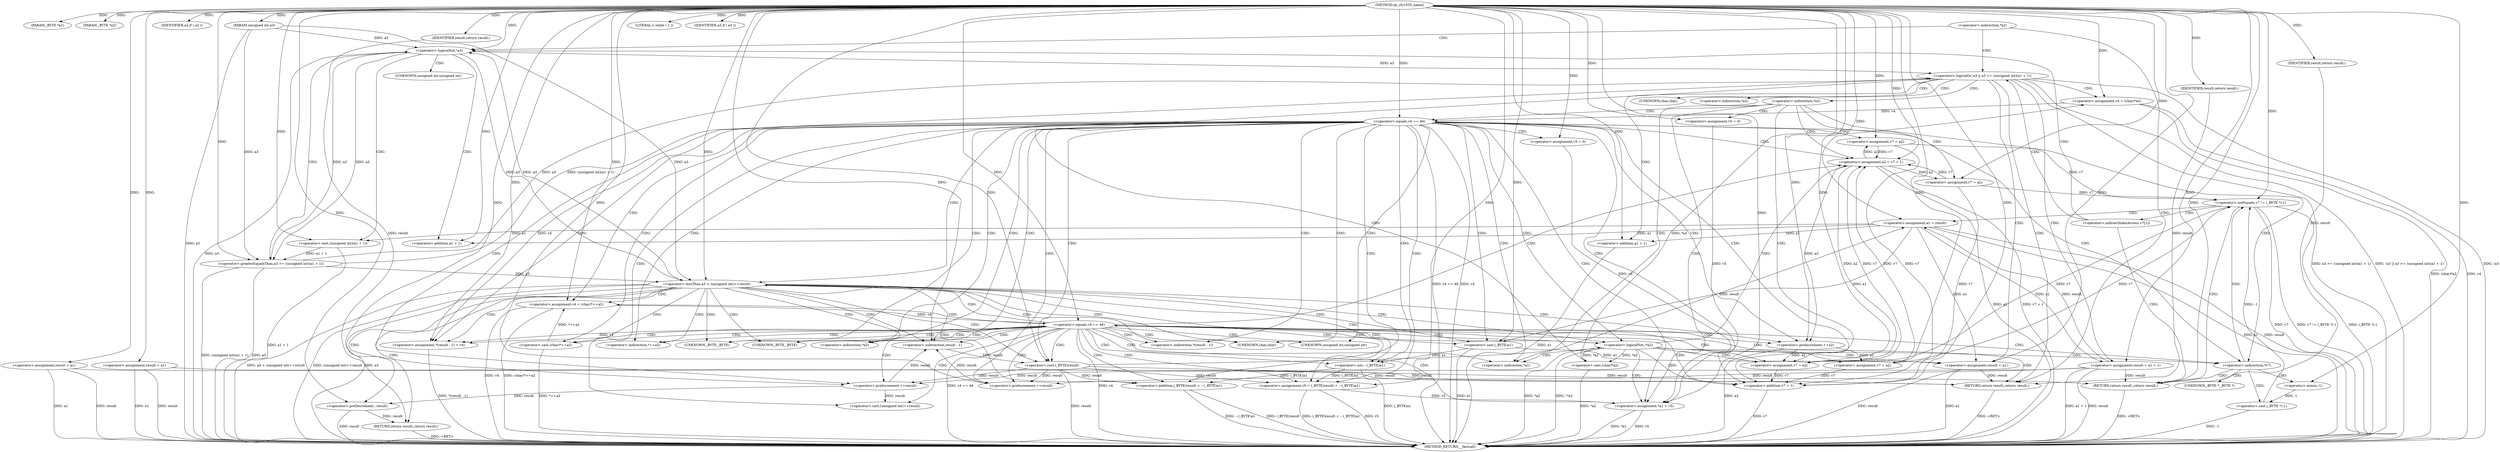digraph do_rfc1035_name {  
"1000105" [label = "(METHOD,do_rfc1035_name)" ]
"1000274" [label = "(METHOD_RETURN,__fastcall)" ]
"1000106" [label = "(PARAM,_BYTE *a1)" ]
"1000107" [label = "(PARAM,_BYTE *a2)" ]
"1000108" [label = "(PARAM,unsigned int a3)" ]
"1000114" [label = "(<operator>.assignment,result = a1)" ]
"1000118" [label = "(IDENTIFIER,a2,if ( a2 ))" ]
"1000120" [label = "(<operator>.assignment,result = a1)" ]
"1000128" [label = "(<operator>.logicalOr,!a3 || a3 >= (unsigned int)(a1 + 1))" ]
"1000129" [label = "(<operator>.logicalNot,!a3)" ]
"1000131" [label = "(<operator>.greaterEqualsThan,a3 >= (unsigned int)(a1 + 1))" ]
"1000133" [label = "(<operator>.cast,(unsigned int)(a1 + 1))" ]
"1000135" [label = "(<operator>.addition,a1 + 1)" ]
"1000139" [label = "(<operator>.assignment,v4 = (char)*a2)" ]
"1000141" [label = "(<operator>.cast,(char)*a2)" ]
"1000145" [label = "(<operator>.assignment,result = a1 + 1)" ]
"1000147" [label = "(<operator>.addition,a1 + 1)" ]
"1000155" [label = "(<operator>.equals,v4 == 46)" ]
"1000159" [label = "(<operator>.assignment,v7 = a2)" ]
"1000162" [label = "(<operator>.assignment,v5 = 0)" ]
"1000168" [label = "(LITERAL,1,while ( 1 ))" ]
"1000171" [label = "(IDENTIFIER,a3,if ( a3 ))" ]
"1000174" [label = "(<operator>.lessThan,a3 < (unsigned int)++result)" ]
"1000176" [label = "(<operator>.cast,(unsigned int)++result)" ]
"1000178" [label = "(<operator>.preIncrement,++result)" ]
"1000181" [label = "(<operator>.preDecrement,--result)" ]
"1000183" [label = "(RETURN,return result;,return result;)" ]
"1000184" [label = "(IDENTIFIER,result,return result;)" ]
"1000187" [label = "(<operator>.preIncrement,++result)" ]
"1000189" [label = "(<operator>.assignment,*(result - 1) = v4)" ]
"1000191" [label = "(<operator>.subtraction,result - 1)" ]
"1000195" [label = "(<operator>.assignment,v4 = (char)*++a2)" ]
"1000197" [label = "(<operator>.cast,(char)*++a2)" ]
"1000200" [label = "(<operator>.preIncrement,++a2)" ]
"1000202" [label = "(<operator>.assignment,v5 = (_BYTE)result + ~(_BYTE)a1)" ]
"1000204" [label = "(<operator>.addition,(_BYTE)result + ~(_BYTE)a1)" ]
"1000205" [label = "(<operator>.cast,(_BYTE)result)" ]
"1000208" [label = "(<operator>.not,~(_BYTE)a1)" ]
"1000209" [label = "(<operator>.cast,(_BYTE)a1)" ]
"1000213" [label = "(<operator>.logicalNot,!*a2)" ]
"1000218" [label = "(<operator>.equals,v4 == 46)" ]
"1000222" [label = "(<operator>.assignment,v7 = a2)" ]
"1000226" [label = "(<operator>.assignment,v7 = a2)" ]
"1000231" [label = "(<operator>.assignment,v7 = a2)" ]
"1000234" [label = "(<operator>.assignment,v5 = 0)" ]
"1000238" [label = "(<operator>.assignment,*a1 = v5)" ]
"1000242" [label = "(<operator>.assignment,a2 = v7 + 1)" ]
"1000244" [label = "(<operator>.addition,v7 + 1)" ]
"1000252" [label = "(<operator>.notEquals,v7 != (_BYTE *)-1)" ]
"1000254" [label = "(<operator>.cast,(_BYTE *)-1)" ]
"1000256" [label = "(<operator>.minus,-1)" ]
"1000259" [label = "(<operator>.assignment,a1 = result)" ]
"1000267" [label = "(RETURN,return result;,return result;)" ]
"1000268" [label = "(IDENTIFIER,result,return result;)" ]
"1000269" [label = "(<operator>.assignment,result = a1)" ]
"1000272" [label = "(RETURN,return result;,return result;)" ]
"1000273" [label = "(IDENTIFIER,result,return result;)" ]
"1000124" [label = "(<operator>.indirection,*a2)" ]
"1000134" [label = "(UNKNOWN,unsigned int,unsigned int)" ]
"1000142" [label = "(UNKNOWN,char,char)" ]
"1000143" [label = "(<operator>.indirection,*a2)" ]
"1000151" [label = "(<operator>.indirection,*a2)" ]
"1000177" [label = "(UNKNOWN,unsigned int,unsigned int)" ]
"1000190" [label = "(<operator>.indirection,*(result - 1))" ]
"1000198" [label = "(UNKNOWN,char,char)" ]
"1000199" [label = "(<operator>.indirection,*++a2)" ]
"1000206" [label = "(UNKNOWN,_BYTE,_BYTE)" ]
"1000210" [label = "(UNKNOWN,_BYTE,_BYTE)" ]
"1000214" [label = "(<operator>.indirection,*a2)" ]
"1000239" [label = "(<operator>.indirection,*a1)" ]
"1000248" [label = "(<operator>.indirection,*v7)" ]
"1000255" [label = "(UNKNOWN,_BYTE *,_BYTE *)" ]
"1000263" [label = "(<operator>.indirectIndexAccess,v7[1])" ]
  "1000183" -> "1000274"  [ label = "DDG: <RET>"] 
  "1000213" -> "1000274"  [ label = "DDG: *a2"] 
  "1000181" -> "1000274"  [ label = "DDG: result"] 
  "1000128" -> "1000274"  [ label = "DDG: a3 >= (unsigned int)(a1 + 1)"] 
  "1000259" -> "1000274"  [ label = "DDG: a1"] 
  "1000242" -> "1000274"  [ label = "DDG: a2"] 
  "1000218" -> "1000274"  [ label = "DDG: v4 == 46"] 
  "1000141" -> "1000274"  [ label = "DDG: *a2"] 
  "1000204" -> "1000274"  [ label = "DDG: (_BYTE)result"] 
  "1000128" -> "1000274"  [ label = "DDG: !a3 || a3 >= (unsigned int)(a1 + 1)"] 
  "1000197" -> "1000274"  [ label = "DDG: *++a2"] 
  "1000202" -> "1000274"  [ label = "DDG: v5"] 
  "1000238" -> "1000274"  [ label = "DDG: *a1"] 
  "1000242" -> "1000274"  [ label = "DDG: v7 + 1"] 
  "1000174" -> "1000274"  [ label = "DDG: a3 < (unsigned int)++result"] 
  "1000120" -> "1000274"  [ label = "DDG: a1"] 
  "1000213" -> "1000274"  [ label = "DDG: !*a2"] 
  "1000209" -> "1000274"  [ label = "DDG: a1"] 
  "1000120" -> "1000274"  [ label = "DDG: result"] 
  "1000254" -> "1000274"  [ label = "DDG: -1"] 
  "1000129" -> "1000274"  [ label = "DDG: a3"] 
  "1000269" -> "1000274"  [ label = "DDG: result"] 
  "1000238" -> "1000274"  [ label = "DDG: v5"] 
  "1000131" -> "1000274"  [ label = "DDG: (unsigned int)(a1 + 1)"] 
  "1000145" -> "1000274"  [ label = "DDG: a1 + 1"] 
  "1000202" -> "1000274"  [ label = "DDG: (_BYTE)result + ~(_BYTE)a1"] 
  "1000147" -> "1000274"  [ label = "DDG: a1"] 
  "1000252" -> "1000274"  [ label = "DDG: v7"] 
  "1000155" -> "1000274"  [ label = "DDG: v4 == 46"] 
  "1000189" -> "1000274"  [ label = "DDG: *(result - 1)"] 
  "1000114" -> "1000274"  [ label = "DDG: a1"] 
  "1000114" -> "1000274"  [ label = "DDG: result"] 
  "1000269" -> "1000274"  [ label = "DDG: a1"] 
  "1000205" -> "1000274"  [ label = "DDG: result"] 
  "1000259" -> "1000274"  [ label = "DDG: result"] 
  "1000252" -> "1000274"  [ label = "DDG: v7 != (_BYTE *)-1"] 
  "1000208" -> "1000274"  [ label = "DDG: (_BYTE)a1"] 
  "1000204" -> "1000274"  [ label = "DDG: ~(_BYTE)a1"] 
  "1000133" -> "1000274"  [ label = "DDG: a1 + 1"] 
  "1000139" -> "1000274"  [ label = "DDG: (char)*a2"] 
  "1000155" -> "1000274"  [ label = "DDG: v4"] 
  "1000200" -> "1000274"  [ label = "DDG: a2"] 
  "1000174" -> "1000274"  [ label = "DDG: (unsigned int)++result"] 
  "1000195" -> "1000274"  [ label = "DDG: v4"] 
  "1000139" -> "1000274"  [ label = "DDG: v4"] 
  "1000128" -> "1000274"  [ label = "DDG: !a3"] 
  "1000252" -> "1000274"  [ label = "DDG: (_BYTE *)-1"] 
  "1000174" -> "1000274"  [ label = "DDG: a3"] 
  "1000195" -> "1000274"  [ label = "DDG: (char)*++a2"] 
  "1000145" -> "1000274"  [ label = "DDG: result"] 
  "1000244" -> "1000274"  [ label = "DDG: v7"] 
  "1000108" -> "1000274"  [ label = "DDG: a3"] 
  "1000218" -> "1000274"  [ label = "DDG: v4"] 
  "1000131" -> "1000274"  [ label = "DDG: a3"] 
  "1000267" -> "1000274"  [ label = "DDG: <RET>"] 
  "1000272" -> "1000274"  [ label = "DDG: <RET>"] 
  "1000105" -> "1000106"  [ label = "DDG: "] 
  "1000105" -> "1000107"  [ label = "DDG: "] 
  "1000105" -> "1000108"  [ label = "DDG: "] 
  "1000105" -> "1000114"  [ label = "DDG: "] 
  "1000105" -> "1000118"  [ label = "DDG: "] 
  "1000105" -> "1000120"  [ label = "DDG: "] 
  "1000129" -> "1000128"  [ label = "DDG: a3"] 
  "1000174" -> "1000129"  [ label = "DDG: a3"] 
  "1000131" -> "1000129"  [ label = "DDG: a3"] 
  "1000108" -> "1000129"  [ label = "DDG: a3"] 
  "1000105" -> "1000129"  [ label = "DDG: "] 
  "1000131" -> "1000128"  [ label = "DDG: a3"] 
  "1000131" -> "1000128"  [ label = "DDG: (unsigned int)(a1 + 1)"] 
  "1000129" -> "1000131"  [ label = "DDG: a3"] 
  "1000108" -> "1000131"  [ label = "DDG: a3"] 
  "1000105" -> "1000131"  [ label = "DDG: "] 
  "1000133" -> "1000131"  [ label = "DDG: a1 + 1"] 
  "1000259" -> "1000133"  [ label = "DDG: a1"] 
  "1000105" -> "1000133"  [ label = "DDG: "] 
  "1000259" -> "1000135"  [ label = "DDG: a1"] 
  "1000105" -> "1000135"  [ label = "DDG: "] 
  "1000141" -> "1000139"  [ label = "DDG: *a2"] 
  "1000105" -> "1000139"  [ label = "DDG: "] 
  "1000213" -> "1000141"  [ label = "DDG: *a2"] 
  "1000259" -> "1000145"  [ label = "DDG: a1"] 
  "1000105" -> "1000145"  [ label = "DDG: "] 
  "1000259" -> "1000147"  [ label = "DDG: a1"] 
  "1000105" -> "1000147"  [ label = "DDG: "] 
  "1000139" -> "1000155"  [ label = "DDG: v4"] 
  "1000105" -> "1000155"  [ label = "DDG: "] 
  "1000242" -> "1000159"  [ label = "DDG: a2"] 
  "1000105" -> "1000159"  [ label = "DDG: "] 
  "1000105" -> "1000162"  [ label = "DDG: "] 
  "1000105" -> "1000168"  [ label = "DDG: "] 
  "1000105" -> "1000171"  [ label = "DDG: "] 
  "1000129" -> "1000174"  [ label = "DDG: a3"] 
  "1000131" -> "1000174"  [ label = "DDG: a3"] 
  "1000108" -> "1000174"  [ label = "DDG: a3"] 
  "1000105" -> "1000174"  [ label = "DDG: "] 
  "1000178" -> "1000176"  [ label = "DDG: result"] 
  "1000205" -> "1000178"  [ label = "DDG: result"] 
  "1000145" -> "1000178"  [ label = "DDG: result"] 
  "1000105" -> "1000178"  [ label = "DDG: "] 
  "1000178" -> "1000181"  [ label = "DDG: result"] 
  "1000105" -> "1000181"  [ label = "DDG: "] 
  "1000184" -> "1000183"  [ label = "DDG: result"] 
  "1000181" -> "1000183"  [ label = "DDG: result"] 
  "1000105" -> "1000184"  [ label = "DDG: "] 
  "1000205" -> "1000187"  [ label = "DDG: result"] 
  "1000145" -> "1000187"  [ label = "DDG: result"] 
  "1000105" -> "1000187"  [ label = "DDG: "] 
  "1000155" -> "1000189"  [ label = "DDG: v4"] 
  "1000218" -> "1000189"  [ label = "DDG: v4"] 
  "1000105" -> "1000189"  [ label = "DDG: "] 
  "1000187" -> "1000191"  [ label = "DDG: result"] 
  "1000178" -> "1000191"  [ label = "DDG: result"] 
  "1000105" -> "1000191"  [ label = "DDG: "] 
  "1000197" -> "1000195"  [ label = "DDG: *++a2"] 
  "1000105" -> "1000195"  [ label = "DDG: "] 
  "1000242" -> "1000200"  [ label = "DDG: a2"] 
  "1000105" -> "1000200"  [ label = "DDG: "] 
  "1000205" -> "1000202"  [ label = "DDG: result"] 
  "1000208" -> "1000202"  [ label = "DDG: (_BYTE)a1"] 
  "1000105" -> "1000202"  [ label = "DDG: "] 
  "1000205" -> "1000204"  [ label = "DDG: result"] 
  "1000191" -> "1000205"  [ label = "DDG: result"] 
  "1000105" -> "1000205"  [ label = "DDG: "] 
  "1000208" -> "1000204"  [ label = "DDG: (_BYTE)a1"] 
  "1000209" -> "1000208"  [ label = "DDG: a1"] 
  "1000105" -> "1000209"  [ label = "DDG: "] 
  "1000259" -> "1000209"  [ label = "DDG: a1"] 
  "1000141" -> "1000213"  [ label = "DDG: *a2"] 
  "1000195" -> "1000218"  [ label = "DDG: v4"] 
  "1000105" -> "1000218"  [ label = "DDG: "] 
  "1000200" -> "1000222"  [ label = "DDG: a2"] 
  "1000105" -> "1000222"  [ label = "DDG: "] 
  "1000242" -> "1000226"  [ label = "DDG: a2"] 
  "1000200" -> "1000226"  [ label = "DDG: a2"] 
  "1000105" -> "1000226"  [ label = "DDG: "] 
  "1000242" -> "1000231"  [ label = "DDG: a2"] 
  "1000105" -> "1000231"  [ label = "DDG: "] 
  "1000105" -> "1000234"  [ label = "DDG: "] 
  "1000234" -> "1000238"  [ label = "DDG: v5"] 
  "1000162" -> "1000238"  [ label = "DDG: v5"] 
  "1000202" -> "1000238"  [ label = "DDG: v5"] 
  "1000105" -> "1000238"  [ label = "DDG: "] 
  "1000222" -> "1000242"  [ label = "DDG: v7"] 
  "1000226" -> "1000242"  [ label = "DDG: v7"] 
  "1000231" -> "1000242"  [ label = "DDG: v7"] 
  "1000159" -> "1000242"  [ label = "DDG: v7"] 
  "1000105" -> "1000242"  [ label = "DDG: "] 
  "1000222" -> "1000244"  [ label = "DDG: v7"] 
  "1000226" -> "1000244"  [ label = "DDG: v7"] 
  "1000231" -> "1000244"  [ label = "DDG: v7"] 
  "1000159" -> "1000244"  [ label = "DDG: v7"] 
  "1000105" -> "1000244"  [ label = "DDG: "] 
  "1000105" -> "1000252"  [ label = "DDG: "] 
  "1000222" -> "1000252"  [ label = "DDG: v7"] 
  "1000226" -> "1000252"  [ label = "DDG: v7"] 
  "1000231" -> "1000252"  [ label = "DDG: v7"] 
  "1000159" -> "1000252"  [ label = "DDG: v7"] 
  "1000254" -> "1000252"  [ label = "DDG: -1"] 
  "1000256" -> "1000254"  [ label = "DDG: 1"] 
  "1000105" -> "1000256"  [ label = "DDG: "] 
  "1000205" -> "1000259"  [ label = "DDG: result"] 
  "1000145" -> "1000259"  [ label = "DDG: result"] 
  "1000105" -> "1000259"  [ label = "DDG: "] 
  "1000268" -> "1000267"  [ label = "DDG: result"] 
  "1000205" -> "1000267"  [ label = "DDG: result"] 
  "1000145" -> "1000267"  [ label = "DDG: result"] 
  "1000105" -> "1000267"  [ label = "DDG: "] 
  "1000105" -> "1000268"  [ label = "DDG: "] 
  "1000259" -> "1000269"  [ label = "DDG: a1"] 
  "1000209" -> "1000269"  [ label = "DDG: a1"] 
  "1000105" -> "1000269"  [ label = "DDG: "] 
  "1000273" -> "1000272"  [ label = "DDG: result"] 
  "1000120" -> "1000272"  [ label = "DDG: result"] 
  "1000269" -> "1000272"  [ label = "DDG: result"] 
  "1000114" -> "1000272"  [ label = "DDG: result"] 
  "1000105" -> "1000273"  [ label = "DDG: "] 
  "1000124" -> "1000272"  [ label = "CDG: "] 
  "1000124" -> "1000128"  [ label = "CDG: "] 
  "1000124" -> "1000129"  [ label = "CDG: "] 
  "1000128" -> "1000272"  [ label = "CDG: "] 
  "1000128" -> "1000269"  [ label = "CDG: "] 
  "1000128" -> "1000143"  [ label = "CDG: "] 
  "1000128" -> "1000142"  [ label = "CDG: "] 
  "1000128" -> "1000141"  [ label = "CDG: "] 
  "1000128" -> "1000139"  [ label = "CDG: "] 
  "1000128" -> "1000151"  [ label = "CDG: "] 
  "1000128" -> "1000147"  [ label = "CDG: "] 
  "1000128" -> "1000145"  [ label = "CDG: "] 
  "1000129" -> "1000135"  [ label = "CDG: "] 
  "1000129" -> "1000134"  [ label = "CDG: "] 
  "1000129" -> "1000133"  [ label = "CDG: "] 
  "1000129" -> "1000131"  [ label = "CDG: "] 
  "1000151" -> "1000239"  [ label = "CDG: "] 
  "1000151" -> "1000238"  [ label = "CDG: "] 
  "1000151" -> "1000234"  [ label = "CDG: "] 
  "1000151" -> "1000231"  [ label = "CDG: "] 
  "1000151" -> "1000248"  [ label = "CDG: "] 
  "1000151" -> "1000244"  [ label = "CDG: "] 
  "1000151" -> "1000242"  [ label = "CDG: "] 
  "1000151" -> "1000155"  [ label = "CDG: "] 
  "1000155" -> "1000162"  [ label = "CDG: "] 
  "1000155" -> "1000239"  [ label = "CDG: "] 
  "1000155" -> "1000238"  [ label = "CDG: "] 
  "1000155" -> "1000248"  [ label = "CDG: "] 
  "1000155" -> "1000244"  [ label = "CDG: "] 
  "1000155" -> "1000242"  [ label = "CDG: "] 
  "1000155" -> "1000159"  [ label = "CDG: "] 
  "1000155" -> "1000226"  [ label = "CDG: "] 
  "1000155" -> "1000176"  [ label = "CDG: "] 
  "1000155" -> "1000174"  [ label = "CDG: "] 
  "1000155" -> "1000191"  [ label = "CDG: "] 
  "1000155" -> "1000190"  [ label = "CDG: "] 
  "1000155" -> "1000189"  [ label = "CDG: "] 
  "1000155" -> "1000187"  [ label = "CDG: "] 
  "1000155" -> "1000178"  [ label = "CDG: "] 
  "1000155" -> "1000177"  [ label = "CDG: "] 
  "1000155" -> "1000208"  [ label = "CDG: "] 
  "1000155" -> "1000206"  [ label = "CDG: "] 
  "1000155" -> "1000205"  [ label = "CDG: "] 
  "1000155" -> "1000204"  [ label = "CDG: "] 
  "1000155" -> "1000202"  [ label = "CDG: "] 
  "1000155" -> "1000200"  [ label = "CDG: "] 
  "1000155" -> "1000199"  [ label = "CDG: "] 
  "1000155" -> "1000198"  [ label = "CDG: "] 
  "1000155" -> "1000197"  [ label = "CDG: "] 
  "1000155" -> "1000195"  [ label = "CDG: "] 
  "1000155" -> "1000214"  [ label = "CDG: "] 
  "1000155" -> "1000213"  [ label = "CDG: "] 
  "1000155" -> "1000210"  [ label = "CDG: "] 
  "1000155" -> "1000209"  [ label = "CDG: "] 
  "1000174" -> "1000191"  [ label = "CDG: "] 
  "1000174" -> "1000190"  [ label = "CDG: "] 
  "1000174" -> "1000189"  [ label = "CDG: "] 
  "1000174" -> "1000183"  [ label = "CDG: "] 
  "1000174" -> "1000181"  [ label = "CDG: "] 
  "1000174" -> "1000208"  [ label = "CDG: "] 
  "1000174" -> "1000206"  [ label = "CDG: "] 
  "1000174" -> "1000205"  [ label = "CDG: "] 
  "1000174" -> "1000204"  [ label = "CDG: "] 
  "1000174" -> "1000202"  [ label = "CDG: "] 
  "1000174" -> "1000200"  [ label = "CDG: "] 
  "1000174" -> "1000199"  [ label = "CDG: "] 
  "1000174" -> "1000198"  [ label = "CDG: "] 
  "1000174" -> "1000197"  [ label = "CDG: "] 
  "1000174" -> "1000195"  [ label = "CDG: "] 
  "1000174" -> "1000214"  [ label = "CDG: "] 
  "1000174" -> "1000213"  [ label = "CDG: "] 
  "1000174" -> "1000210"  [ label = "CDG: "] 
  "1000174" -> "1000209"  [ label = "CDG: "] 
  "1000213" -> "1000218"  [ label = "CDG: "] 
  "1000213" -> "1000239"  [ label = "CDG: "] 
  "1000213" -> "1000238"  [ label = "CDG: "] 
  "1000213" -> "1000226"  [ label = "CDG: "] 
  "1000213" -> "1000248"  [ label = "CDG: "] 
  "1000213" -> "1000244"  [ label = "CDG: "] 
  "1000213" -> "1000242"  [ label = "CDG: "] 
  "1000213" -> "1000272"  [ label = "CDG: "] 
  "1000213" -> "1000269"  [ label = "CDG: "] 
  "1000218" -> "1000222"  [ label = "CDG: "] 
  "1000218" -> "1000239"  [ label = "CDG: "] 
  "1000218" -> "1000238"  [ label = "CDG: "] 
  "1000218" -> "1000248"  [ label = "CDG: "] 
  "1000218" -> "1000244"  [ label = "CDG: "] 
  "1000218" -> "1000242"  [ label = "CDG: "] 
  "1000218" -> "1000226"  [ label = "CDG: "] 
  "1000218" -> "1000176"  [ label = "CDG: "] 
  "1000218" -> "1000174"  [ label = "CDG: "] 
  "1000218" -> "1000191"  [ label = "CDG: "] 
  "1000218" -> "1000190"  [ label = "CDG: "] 
  "1000218" -> "1000189"  [ label = "CDG: "] 
  "1000218" -> "1000187"  [ label = "CDG: "] 
  "1000218" -> "1000178"  [ label = "CDG: "] 
  "1000218" -> "1000177"  [ label = "CDG: "] 
  "1000218" -> "1000208"  [ label = "CDG: "] 
  "1000218" -> "1000206"  [ label = "CDG: "] 
  "1000218" -> "1000205"  [ label = "CDG: "] 
  "1000218" -> "1000204"  [ label = "CDG: "] 
  "1000218" -> "1000202"  [ label = "CDG: "] 
  "1000218" -> "1000200"  [ label = "CDG: "] 
  "1000218" -> "1000199"  [ label = "CDG: "] 
  "1000218" -> "1000198"  [ label = "CDG: "] 
  "1000218" -> "1000197"  [ label = "CDG: "] 
  "1000218" -> "1000195"  [ label = "CDG: "] 
  "1000218" -> "1000214"  [ label = "CDG: "] 
  "1000218" -> "1000213"  [ label = "CDG: "] 
  "1000218" -> "1000210"  [ label = "CDG: "] 
  "1000218" -> "1000209"  [ label = "CDG: "] 
  "1000248" -> "1000256"  [ label = "CDG: "] 
  "1000248" -> "1000255"  [ label = "CDG: "] 
  "1000248" -> "1000254"  [ label = "CDG: "] 
  "1000248" -> "1000252"  [ label = "CDG: "] 
  "1000248" -> "1000267"  [ label = "CDG: "] 
  "1000252" -> "1000267"  [ label = "CDG: "] 
  "1000252" -> "1000263"  [ label = "CDG: "] 
  "1000252" -> "1000259"  [ label = "CDG: "] 
  "1000263" -> "1000267"  [ label = "CDG: "] 
  "1000263" -> "1000128"  [ label = "CDG: "] 
  "1000263" -> "1000129"  [ label = "CDG: "] 
}
